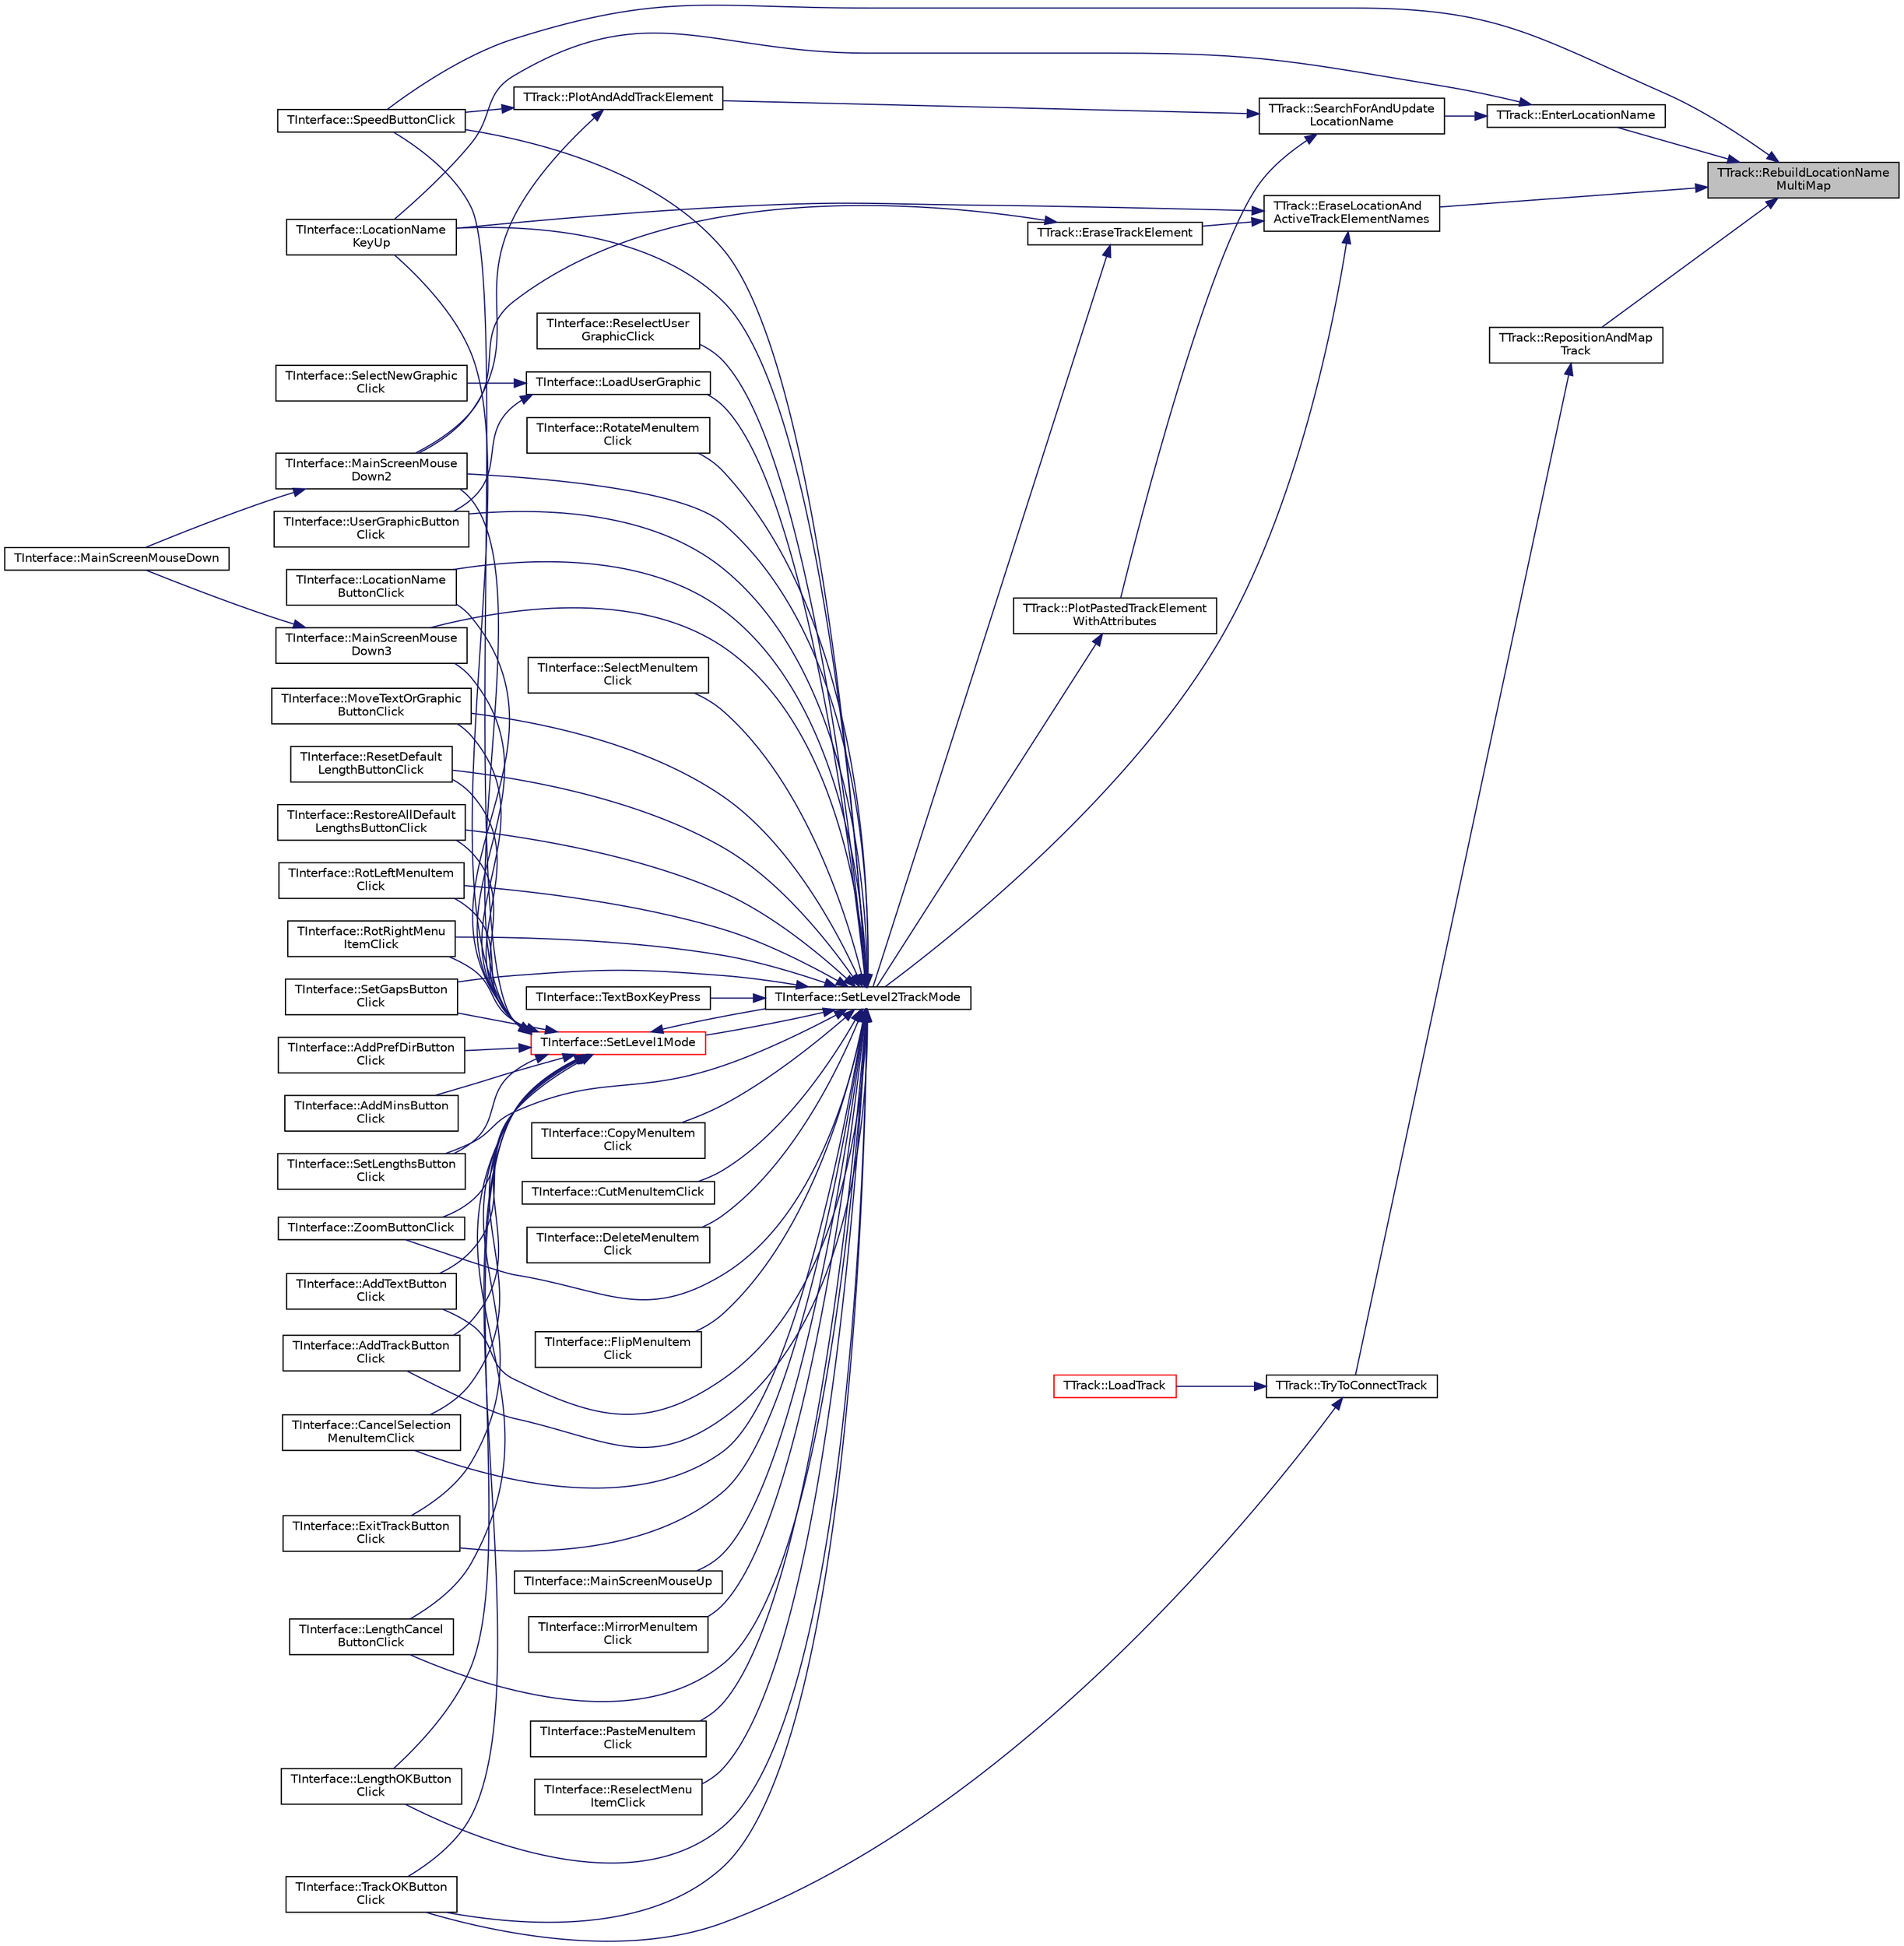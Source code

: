 digraph "TTrack::RebuildLocationNameMultiMap"
{
 // INTERACTIVE_SVG=YES
 // LATEX_PDF_SIZE
  edge [fontname="Helvetica",fontsize="10",labelfontname="Helvetica",labelfontsize="10"];
  node [fontname="Helvetica",fontsize="10",shape=record];
  rankdir="RL";
  Node1 [label="TTrack::RebuildLocationName\lMultiMap",height=0.2,width=0.4,color="black", fillcolor="grey75", style="filled", fontcolor="black",tooltip="Clears the existing LocationNameMultiMap and rebuilds it from TrackVector and InactiveTrackVector...."];
  Node1 -> Node2 [dir="back",color="midnightblue",fontsize="10",style="solid",fontname="Helvetica"];
  Node2 [label="TTrack::EnterLocationName",height=0.2,width=0.4,color="black", fillcolor="white", style="filled",URL="$class_t_track.html#a433736aed04f76b3d0c39f0696c3bb18",tooltip="All platform, concourse, footcrossing & non-station named location elements are able to have a Locati..."];
  Node2 -> Node3 [dir="back",color="midnightblue",fontsize="10",style="solid",fontname="Helvetica"];
  Node3 [label="TInterface::LocationName\lKeyUp",height=0.2,width=0.4,color="black", fillcolor="white", style="filled",URL="$class_t_interface.html#ac666c9f62cdb68b29c2a7db123a43a28",tooltip=" "];
  Node2 -> Node4 [dir="back",color="midnightblue",fontsize="10",style="solid",fontname="Helvetica"];
  Node4 [label="TTrack::SearchForAndUpdate\lLocationName",height=0.2,width=0.4,color="black", fillcolor="white", style="filled",URL="$class_t_track.html#a68519138e3b39b6ab9433cc9f7862c64",tooltip="Checks all locations that are adjacent to the one entered for linked named location elements."];
  Node4 -> Node5 [dir="back",color="midnightblue",fontsize="10",style="solid",fontname="Helvetica"];
  Node5 [label="TTrack::PlotAndAddTrackElement",height=0.2,width=0.4,color="black", fillcolor="white", style="filled",URL="$class_t_track.html#a3473a8df3ac25ff59d924a5ee347134b",tooltip="Called during track building or pasting, when an element identified by CurrentTag (i...."];
  Node5 -> Node6 [dir="back",color="midnightblue",fontsize="10",style="solid",fontname="Helvetica"];
  Node6 [label="TInterface::MainScreenMouse\lDown2",height=0.2,width=0.4,color="black", fillcolor="white", style="filled",URL="$class_t_interface.html#abf07d5edc1507de381825f17620748b2",tooltip="Called when mouse button clicked in zoom-in mode."];
  Node6 -> Node7 [dir="back",color="midnightblue",fontsize="10",style="solid",fontname="Helvetica"];
  Node7 [label="TInterface::MainScreenMouseDown",height=0.2,width=0.4,color="black", fillcolor="white", style="filled",URL="$class_t_interface.html#a7f37862fb9e01e1328d9fd3fd8c50094",tooltip=" "];
  Node5 -> Node8 [dir="back",color="midnightblue",fontsize="10",style="solid",fontname="Helvetica"];
  Node8 [label="TInterface::SpeedButtonClick",height=0.2,width=0.4,color="black", fillcolor="white", style="filled",URL="$class_t_interface.html#ab1487b7a54ebacf27d7b980c65723d18",tooltip=" "];
  Node4 -> Node9 [dir="back",color="midnightblue",fontsize="10",style="solid",fontname="Helvetica"];
  Node9 [label="TTrack::PlotPastedTrackElement\lWithAttributes",height=0.2,width=0.4,color="black", fillcolor="white", style="filled",URL="$class_t_track.html#a9f93210292bf2423e0ac0d738adafe9e",tooltip="new at v2.2.0 - as PlotAndAddTrackElement but keeping speed & length attributes (for pasting) and als..."];
  Node9 -> Node10 [dir="back",color="midnightblue",fontsize="10",style="solid",fontname="Helvetica"];
  Node10 [label="TInterface::SetLevel2TrackMode",height=0.2,width=0.4,color="black", fillcolor="white", style="filled",URL="$class_t_interface.html#a19ee788122a66d7e97873159bf2e4e4b",tooltip="Sets the Level2TrackMode user mode, using the Level2TrackMode variable to determine the mode."];
  Node10 -> Node11 [dir="back",color="midnightblue",fontsize="10",style="solid",fontname="Helvetica"];
  Node11 [label="TInterface::AddTextButton\lClick",height=0.2,width=0.4,color="black", fillcolor="white", style="filled",URL="$class_t_interface.html#aa20c05bf2d6c23035a10a89796334d0f",tooltip=" "];
  Node10 -> Node12 [dir="back",color="midnightblue",fontsize="10",style="solid",fontname="Helvetica"];
  Node12 [label="TInterface::AddTrackButton\lClick",height=0.2,width=0.4,color="black", fillcolor="white", style="filled",URL="$class_t_interface.html#a10494e62a7bb4e7114ab4d98e18499f1",tooltip=" "];
  Node10 -> Node13 [dir="back",color="midnightblue",fontsize="10",style="solid",fontname="Helvetica"];
  Node13 [label="TInterface::CancelSelection\lMenuItemClick",height=0.2,width=0.4,color="black", fillcolor="white", style="filled",URL="$class_t_interface.html#a2fb2cd7dbddb7fa689ea994e9ffc10ff",tooltip=" "];
  Node10 -> Node14 [dir="back",color="midnightblue",fontsize="10",style="solid",fontname="Helvetica"];
  Node14 [label="TInterface::CopyMenuItem\lClick",height=0.2,width=0.4,color="black", fillcolor="white", style="filled",URL="$class_t_interface.html#a424a7eb780461c1acb396feb21f52062",tooltip=" "];
  Node10 -> Node15 [dir="back",color="midnightblue",fontsize="10",style="solid",fontname="Helvetica"];
  Node15 [label="TInterface::CutMenuItemClick",height=0.2,width=0.4,color="black", fillcolor="white", style="filled",URL="$class_t_interface.html#ae6e977c9dfdfbde9924ceefd19d7d0d3",tooltip=" "];
  Node10 -> Node16 [dir="back",color="midnightblue",fontsize="10",style="solid",fontname="Helvetica"];
  Node16 [label="TInterface::DeleteMenuItem\lClick",height=0.2,width=0.4,color="black", fillcolor="white", style="filled",URL="$class_t_interface.html#aff2c1cd6ed2d45fdcf6392a85a6d9415",tooltip=" "];
  Node10 -> Node17 [dir="back",color="midnightblue",fontsize="10",style="solid",fontname="Helvetica"];
  Node17 [label="TInterface::ExitTrackButton\lClick",height=0.2,width=0.4,color="black", fillcolor="white", style="filled",URL="$class_t_interface.html#ad0fa9f32b059b346e066ab23d62a4bfc",tooltip=" "];
  Node10 -> Node18 [dir="back",color="midnightblue",fontsize="10",style="solid",fontname="Helvetica"];
  Node18 [label="TInterface::FlipMenuItem\lClick",height=0.2,width=0.4,color="black", fillcolor="white", style="filled",URL="$class_t_interface.html#add5fbdbceae6285c2cc440905b270491",tooltip=" "];
  Node10 -> Node19 [dir="back",color="midnightblue",fontsize="10",style="solid",fontname="Helvetica"];
  Node19 [label="TInterface::LengthCancel\lButtonClick",height=0.2,width=0.4,color="black", fillcolor="white", style="filled",URL="$class_t_interface.html#a5e7eff5bd235780252147bb4878a4c95",tooltip=" "];
  Node10 -> Node20 [dir="back",color="midnightblue",fontsize="10",style="solid",fontname="Helvetica"];
  Node20 [label="TInterface::LengthOKButton\lClick",height=0.2,width=0.4,color="black", fillcolor="white", style="filled",URL="$class_t_interface.html#ab34f55bab5984b72264d7275660a3463",tooltip=" "];
  Node10 -> Node21 [dir="back",color="midnightblue",fontsize="10",style="solid",fontname="Helvetica"];
  Node21 [label="TInterface::LoadUserGraphic",height=0.2,width=0.4,color="black", fillcolor="white", style="filled",URL="$class_t_interface.html#ac04724e6b4eafc041ee65ce5168a82ae",tooltip="Load a user-defined graphic (bmp, gif, jpg, png)."];
  Node21 -> Node22 [dir="back",color="midnightblue",fontsize="10",style="solid",fontname="Helvetica"];
  Node22 [label="TInterface::SelectNewGraphic\lClick",height=0.2,width=0.4,color="black", fillcolor="white", style="filled",URL="$class_t_interface.html#a76ee131726624d4cb505d4771e5051a2",tooltip=" "];
  Node21 -> Node23 [dir="back",color="midnightblue",fontsize="10",style="solid",fontname="Helvetica"];
  Node23 [label="TInterface::UserGraphicButton\lClick",height=0.2,width=0.4,color="black", fillcolor="white", style="filled",URL="$class_t_interface.html#a9bc3aaa0f0176016dc5c84245917aa71",tooltip=" "];
  Node10 -> Node24 [dir="back",color="midnightblue",fontsize="10",style="solid",fontname="Helvetica"];
  Node24 [label="TInterface::LocationName\lButtonClick",height=0.2,width=0.4,color="black", fillcolor="white", style="filled",URL="$class_t_interface.html#aef9267dd01da25269797e2e8ca08a3f9",tooltip=" "];
  Node10 -> Node3 [dir="back",color="midnightblue",fontsize="10",style="solid",fontname="Helvetica"];
  Node10 -> Node6 [dir="back",color="midnightblue",fontsize="10",style="solid",fontname="Helvetica"];
  Node10 -> Node25 [dir="back",color="midnightblue",fontsize="10",style="solid",fontname="Helvetica"];
  Node25 [label="TInterface::MainScreenMouse\lDown3",height=0.2,width=0.4,color="black", fillcolor="white", style="filled",URL="$class_t_interface.html#a8c96de45b013362b03ad0e8725a7c64b",tooltip="Called when mouse button clicked in zoom-out mode."];
  Node25 -> Node7 [dir="back",color="midnightblue",fontsize="10",style="solid",fontname="Helvetica"];
  Node10 -> Node26 [dir="back",color="midnightblue",fontsize="10",style="solid",fontname="Helvetica"];
  Node26 [label="TInterface::MainScreenMouseUp",height=0.2,width=0.4,color="black", fillcolor="white", style="filled",URL="$class_t_interface.html#a03280ee86df28a9a7cf4473cdf7b9f8b",tooltip=" "];
  Node10 -> Node27 [dir="back",color="midnightblue",fontsize="10",style="solid",fontname="Helvetica"];
  Node27 [label="TInterface::MirrorMenuItem\lClick",height=0.2,width=0.4,color="black", fillcolor="white", style="filled",URL="$class_t_interface.html#a4ee6afffbc33eab918cba315ab65ee6e",tooltip=" "];
  Node10 -> Node28 [dir="back",color="midnightblue",fontsize="10",style="solid",fontname="Helvetica"];
  Node28 [label="TInterface::MoveTextOrGraphic\lButtonClick",height=0.2,width=0.4,color="black", fillcolor="white", style="filled",URL="$class_t_interface.html#a13e8cd35a6f61caf6794791f1a4fe7f6",tooltip=" "];
  Node10 -> Node29 [dir="back",color="midnightblue",fontsize="10",style="solid",fontname="Helvetica"];
  Node29 [label="TInterface::PasteMenuItem\lClick",height=0.2,width=0.4,color="black", fillcolor="white", style="filled",URL="$class_t_interface.html#a4ef96184d97d0f9ff92e78328578e825",tooltip=" "];
  Node10 -> Node30 [dir="back",color="midnightblue",fontsize="10",style="solid",fontname="Helvetica"];
  Node30 [label="TInterface::ReselectMenu\lItemClick",height=0.2,width=0.4,color="black", fillcolor="white", style="filled",URL="$class_t_interface.html#a7d0d3bbfab692ca3d26c1eea6ef24542",tooltip=" "];
  Node10 -> Node31 [dir="back",color="midnightblue",fontsize="10",style="solid",fontname="Helvetica"];
  Node31 [label="TInterface::ReselectUser\lGraphicClick",height=0.2,width=0.4,color="black", fillcolor="white", style="filled",URL="$class_t_interface.html#ac285c199f6c43151dbec9ba017a29bdc",tooltip=" "];
  Node10 -> Node32 [dir="back",color="midnightblue",fontsize="10",style="solid",fontname="Helvetica"];
  Node32 [label="TInterface::ResetDefault\lLengthButtonClick",height=0.2,width=0.4,color="black", fillcolor="white", style="filled",URL="$class_t_interface.html#aa439e164f7f2304477010985c2caabed",tooltip=" "];
  Node10 -> Node33 [dir="back",color="midnightblue",fontsize="10",style="solid",fontname="Helvetica"];
  Node33 [label="TInterface::RestoreAllDefault\lLengthsButtonClick",height=0.2,width=0.4,color="black", fillcolor="white", style="filled",URL="$class_t_interface.html#a9113d88b504cd30eb8dd6ecddde1c0ec",tooltip=" "];
  Node10 -> Node34 [dir="back",color="midnightblue",fontsize="10",style="solid",fontname="Helvetica"];
  Node34 [label="TInterface::RotateMenuItem\lClick",height=0.2,width=0.4,color="black", fillcolor="white", style="filled",URL="$class_t_interface.html#a02e91aba36e2b91354abd2884f658510",tooltip=" "];
  Node10 -> Node35 [dir="back",color="midnightblue",fontsize="10",style="solid",fontname="Helvetica"];
  Node35 [label="TInterface::RotLeftMenuItem\lClick",height=0.2,width=0.4,color="black", fillcolor="white", style="filled",URL="$class_t_interface.html#a3cf2db0424e05908b20a97130895d056",tooltip=" "];
  Node10 -> Node36 [dir="back",color="midnightblue",fontsize="10",style="solid",fontname="Helvetica"];
  Node36 [label="TInterface::RotRightMenu\lItemClick",height=0.2,width=0.4,color="black", fillcolor="white", style="filled",URL="$class_t_interface.html#aa6e7359ece526e43589456e9a31851a0",tooltip=" "];
  Node10 -> Node37 [dir="back",color="midnightblue",fontsize="10",style="solid",fontname="Helvetica"];
  Node37 [label="TInterface::SelectMenuItem\lClick",height=0.2,width=0.4,color="black", fillcolor="white", style="filled",URL="$class_t_interface.html#a6a0ecdd864e40a84b833014d4478d1e3",tooltip=" "];
  Node10 -> Node38 [dir="back",color="midnightblue",fontsize="10",style="solid",fontname="Helvetica"];
  Node38 [label="TInterface::SetGapsButton\lClick",height=0.2,width=0.4,color="black", fillcolor="white", style="filled",URL="$class_t_interface.html#a19148984e07e16178b6a6898bcbcdf22",tooltip=" "];
  Node10 -> Node39 [dir="back",color="midnightblue",fontsize="10",style="solid",fontname="Helvetica"];
  Node39 [label="TInterface::SetLengthsButton\lClick",height=0.2,width=0.4,color="black", fillcolor="white", style="filled",URL="$class_t_interface.html#a4b0c482229c19b856a8c3f07815e5d7d",tooltip=" "];
  Node10 -> Node40 [dir="back",color="midnightblue",fontsize="10",style="solid",fontname="Helvetica"];
  Node40 [label="TInterface::SetLevel1Mode",height=0.2,width=0.4,color="red", fillcolor="white", style="filled",URL="$class_t_interface.html#acf77f2eeeac0775fde4f25ba46099e0b",tooltip="Sets the Level1 user mode, using the Level1Mode variable to determine the mode."];
  Node40 -> Node41 [dir="back",color="midnightblue",fontsize="10",style="solid",fontname="Helvetica"];
  Node41 [label="TInterface::AddMinsButton\lClick",height=0.2,width=0.4,color="black", fillcolor="white", style="filled",URL="$class_t_interface.html#a30904d608111ce6452a9861d86b64267",tooltip=" "];
  Node40 -> Node42 [dir="back",color="midnightblue",fontsize="10",style="solid",fontname="Helvetica"];
  Node42 [label="TInterface::AddPrefDirButton\lClick",height=0.2,width=0.4,color="black", fillcolor="white", style="filled",URL="$class_t_interface.html#a1b1a4260e251c9bd5f48fd6c3432e7a5",tooltip=" "];
  Node40 -> Node11 [dir="back",color="midnightblue",fontsize="10",style="solid",fontname="Helvetica"];
  Node40 -> Node12 [dir="back",color="midnightblue",fontsize="10",style="solid",fontname="Helvetica"];
  Node40 -> Node13 [dir="back",color="midnightblue",fontsize="10",style="solid",fontname="Helvetica"];
  Node40 -> Node17 [dir="back",color="midnightblue",fontsize="10",style="solid",fontname="Helvetica"];
  Node40 -> Node19 [dir="back",color="midnightblue",fontsize="10",style="solid",fontname="Helvetica"];
  Node40 -> Node20 [dir="back",color="midnightblue",fontsize="10",style="solid",fontname="Helvetica"];
  Node40 -> Node24 [dir="back",color="midnightblue",fontsize="10",style="solid",fontname="Helvetica"];
  Node40 -> Node3 [dir="back",color="midnightblue",fontsize="10",style="solid",fontname="Helvetica"];
  Node40 -> Node6 [dir="back",color="midnightblue",fontsize="10",style="solid",fontname="Helvetica"];
  Node40 -> Node25 [dir="back",color="midnightblue",fontsize="10",style="solid",fontname="Helvetica"];
  Node40 -> Node28 [dir="back",color="midnightblue",fontsize="10",style="solid",fontname="Helvetica"];
  Node40 -> Node32 [dir="back",color="midnightblue",fontsize="10",style="solid",fontname="Helvetica"];
  Node40 -> Node33 [dir="back",color="midnightblue",fontsize="10",style="solid",fontname="Helvetica"];
  Node40 -> Node35 [dir="back",color="midnightblue",fontsize="10",style="solid",fontname="Helvetica"];
  Node40 -> Node36 [dir="back",color="midnightblue",fontsize="10",style="solid",fontname="Helvetica"];
  Node40 -> Node38 [dir="back",color="midnightblue",fontsize="10",style="solid",fontname="Helvetica"];
  Node40 -> Node39 [dir="back",color="midnightblue",fontsize="10",style="solid",fontname="Helvetica"];
  Node40 -> Node10 [dir="back",color="midnightblue",fontsize="10",style="solid",fontname="Helvetica"];
  Node40 -> Node8 [dir="back",color="midnightblue",fontsize="10",style="solid",fontname="Helvetica"];
  Node40 -> Node104 [dir="back",color="midnightblue",fontsize="10",style="solid",fontname="Helvetica"];
  Node104 [label="TInterface::TrackOKButton\lClick",height=0.2,width=0.4,color="black", fillcolor="white", style="filled",URL="$class_t_interface.html#aab42b12ff3ba43ad2f70994b5399dd90",tooltip=" "];
  Node40 -> Node100 [dir="back",color="midnightblue",fontsize="10",style="solid",fontname="Helvetica"];
  Node100 [label="TInterface::ZoomButtonClick",height=0.2,width=0.4,color="black", fillcolor="white", style="filled",URL="$class_t_interface.html#a08305797df7dfbdd16b3e8900c33e0bc",tooltip=" "];
  Node10 -> Node8 [dir="back",color="midnightblue",fontsize="10",style="solid",fontname="Helvetica"];
  Node10 -> Node109 [dir="back",color="midnightblue",fontsize="10",style="solid",fontname="Helvetica"];
  Node109 [label="TInterface::TextBoxKeyPress",height=0.2,width=0.4,color="black", fillcolor="white", style="filled",URL="$class_t_interface.html#ad0ce61f7a8050fb57d19ebd049fa8b49",tooltip=" "];
  Node10 -> Node104 [dir="back",color="midnightblue",fontsize="10",style="solid",fontname="Helvetica"];
  Node10 -> Node23 [dir="back",color="midnightblue",fontsize="10",style="solid",fontname="Helvetica"];
  Node10 -> Node100 [dir="back",color="midnightblue",fontsize="10",style="solid",fontname="Helvetica"];
  Node1 -> Node110 [dir="back",color="midnightblue",fontsize="10",style="solid",fontname="Helvetica"];
  Node110 [label="TTrack::EraseLocationAnd\lActiveTrackElementNames",height=0.2,width=0.4,color="black", fillcolor="white", style="filled",URL="$class_t_track.html#a13a1cc9770c8729d04ad4c0130f91634",tooltip="Examines LocationNameMultiMap and if the LocationName is found all elements at that H & V (in both ac..."];
  Node110 -> Node111 [dir="back",color="midnightblue",fontsize="10",style="solid",fontname="Helvetica"];
  Node111 [label="TTrack::EraseTrackElement",height=0.2,width=0.4,color="black", fillcolor="white", style="filled",URL="$class_t_track.html#aa7b58c83ca1743ad3e4607ac0af9c71c",tooltip="Erases all active and inactive track elements at HLocInput & VLocInput from the vectors,..."];
  Node111 -> Node6 [dir="back",color="midnightblue",fontsize="10",style="solid",fontname="Helvetica"];
  Node111 -> Node10 [dir="back",color="midnightblue",fontsize="10",style="solid",fontname="Helvetica"];
  Node110 -> Node3 [dir="back",color="midnightblue",fontsize="10",style="solid",fontname="Helvetica"];
  Node110 -> Node10 [dir="back",color="midnightblue",fontsize="10",style="solid",fontname="Helvetica"];
  Node1 -> Node112 [dir="back",color="midnightblue",fontsize="10",style="solid",fontname="Helvetica"];
  Node112 [label="TTrack::RepositionAndMap\lTrack",height=0.2,width=0.4,color="black", fillcolor="white", style="filled",URL="$class_t_track.html#a5e2e215fae5247206220d301c324e9a0",tooltip="When track is being built it is entered into the TrackVector in the order in which it is built,..."];
  Node112 -> Node113 [dir="back",color="midnightblue",fontsize="10",style="solid",fontname="Helvetica"];
  Node113 [label="TTrack::TryToConnectTrack",height=0.2,width=0.4,color="black", fillcolor="white", style="filled",URL="$class_t_track.html#ac1dc75f1df6278c62f13e23469b80982",tooltip="Handles all tasks associated with track linking, returns true if successful (see also LinkTrack & Lin..."];
  Node113 -> Node114 [dir="back",color="midnightblue",fontsize="10",style="solid",fontname="Helvetica"];
  Node114 [label="TTrack::LoadTrack",height=0.2,width=0.4,color="red", fillcolor="white", style="filled",URL="$class_t_track.html#a09140dd23c45ccd541f056c3dd257c13",tooltip="Load track elements (active & inactive) from the file into the relevant vectors and maps,..."];
  Node113 -> Node104 [dir="back",color="midnightblue",fontsize="10",style="solid",fontname="Helvetica"];
  Node1 -> Node8 [dir="back",color="midnightblue",fontsize="10",style="solid",fontname="Helvetica"];
}
